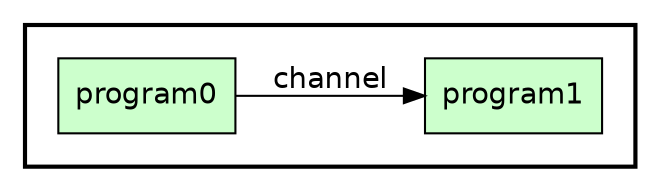 
/* Start of top-level graph */
digraph Workflow {
rankdir=LR

/* Start of double cluster for drawing box around nodes in workflow */
subgraph cluster_workflow_box_outer { label=""; color=black; penwidth=2
subgraph cluster_workflow_box_inner { label=""; penwidth=0

/* Style for nodes representing atomic programs in workflow */
node[shape=box style=filled fillcolor="#CCFFCC" peripheries=1 fontname=Helvetica]

/* Nodes representing atomic programs in workflow */
program0
program1

/* Style for edges representing channels between programs in workflow */
edge[fontname=Helvetica]

/* Edges representing channels between programs in workflow */
program0 -> program1 [label=channel]

/* End of double cluster for drawing box around nodes in workflow */
}}

/* End of top-level graph */
}
